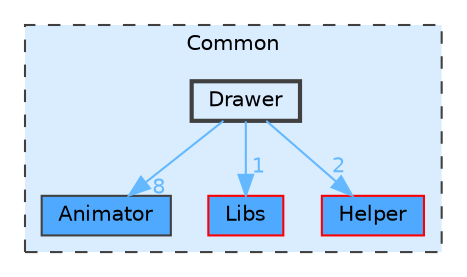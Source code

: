 digraph "Common/Drawer"
{
 // LATEX_PDF_SIZE
  bgcolor="transparent";
  edge [fontname=Helvetica,fontsize=10,labelfontname=Helvetica,labelfontsize=10];
  node [fontname=Helvetica,fontsize=10,shape=box,height=0.2,width=0.4];
  compound=true
  subgraph clusterdir_4ab6b4cc6a7edbff49100e9123df213f {
    graph [ bgcolor="#daedff", pencolor="grey25", label="Common", fontname=Helvetica,fontsize=10 style="filled,dashed", URL="dir_4ab6b4cc6a7edbff49100e9123df213f.html",tooltip=""]
  dir_067c7ff05054571ffe784c7c55bdc869 [label="Animator", fillcolor="#4ea9ff", color="grey25", style="filled", URL="dir_067c7ff05054571ffe784c7c55bdc869.html",tooltip=""];
  dir_cb1ed1ce7b4882194f30588285e20d9e [label="Libs", fillcolor="#4ea9ff", color="red", style="filled", URL="dir_cb1ed1ce7b4882194f30588285e20d9e.html",tooltip=""];
  dir_e087beed5b02a80de5bb51a6cb3df588 [label="Helper", fillcolor="#4ea9ff", color="red", style="filled", URL="dir_e087beed5b02a80de5bb51a6cb3df588.html",tooltip=""];
  dir_aa762d6c3ee447166aa646947c916f83 [label="Drawer", fillcolor="#daedff", color="grey25", style="filled,bold", URL="dir_aa762d6c3ee447166aa646947c916f83.html",tooltip=""];
  }
  dir_aa762d6c3ee447166aa646947c916f83->dir_067c7ff05054571ffe784c7c55bdc869 [headlabel="8", labeldistance=1.5 headhref="dir_000003_000000.html" href="dir_000003_000000.html" color="steelblue1" fontcolor="steelblue1"];
  dir_aa762d6c3ee447166aa646947c916f83->dir_cb1ed1ce7b4882194f30588285e20d9e [headlabel="1", labeldistance=1.5 headhref="dir_000003_000009.html" href="dir_000003_000009.html" color="steelblue1" fontcolor="steelblue1"];
  dir_aa762d6c3ee447166aa646947c916f83->dir_e087beed5b02a80de5bb51a6cb3df588 [headlabel="2", labeldistance=1.5 headhref="dir_000003_000006.html" href="dir_000003_000006.html" color="steelblue1" fontcolor="steelblue1"];
}
